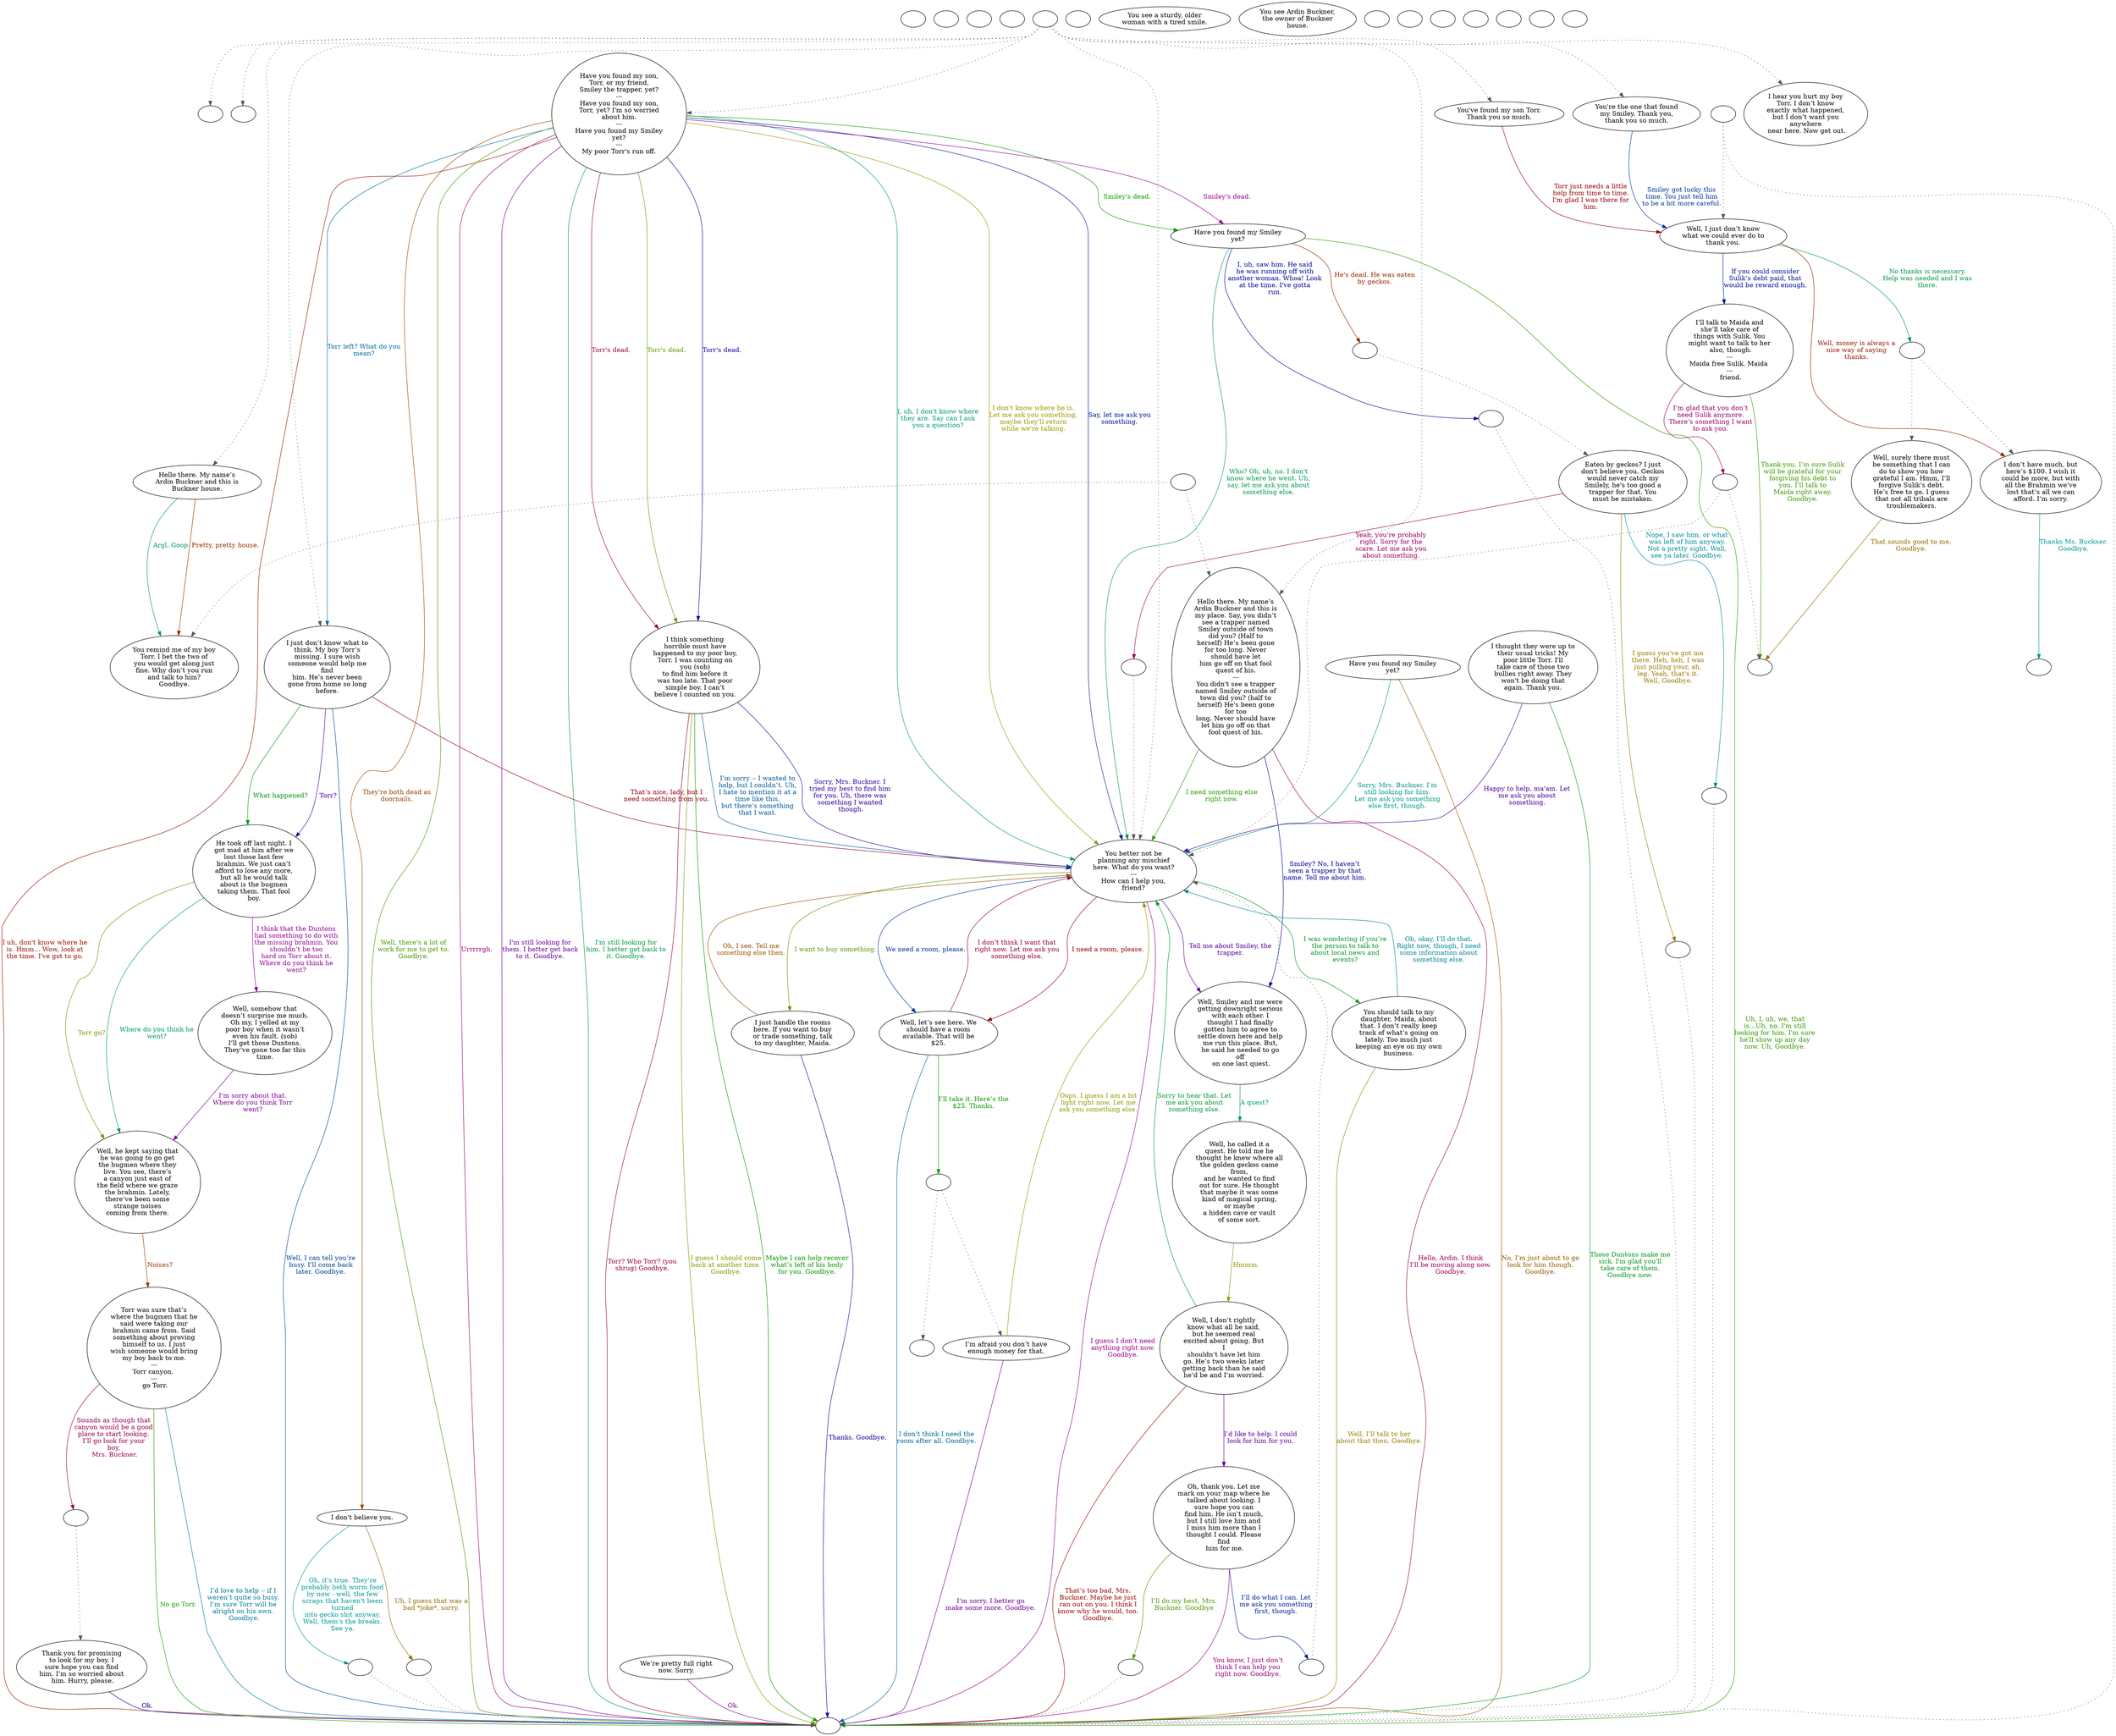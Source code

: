 digraph KCARDIN {
  "checkPartyMembersNearDoor" [style=filled       fillcolor="#FFFFFF"       color="#000000"]
  "checkPartyMembersNearDoor" [label=""]
  "start" [style=filled       fillcolor="#FFFFFF"       color="#000000"]
  "start" [label=""]
  "critter_p_proc" [style=filled       fillcolor="#FFFFFF"       color="#000000"]
  "critter_p_proc" [label=""]
  "pickup_p_proc" [style=filled       fillcolor="#FFFFFF"       color="#000000"]
  "pickup_p_proc" [label=""]
  "talk_p_proc" [style=filled       fillcolor="#FFFFFF"       color="#000000"]
  "talk_p_proc" -> "Node998" [style=dotted color="#555555"]
  "talk_p_proc" -> "Node055" [style=dotted color="#555555"]
  "talk_p_proc" -> "Node003" [style=dotted color="#555555"]
  "talk_p_proc" -> "Node002" [style=dotted color="#555555"]
  "talk_p_proc" -> "Node017" [style=dotted color="#555555"]
  "talk_p_proc" -> "Node52a" [style=dotted color="#555555"]
  "talk_p_proc" -> "Node52b" [style=dotted color="#555555"]
  "talk_p_proc" -> "Node053" [style=dotted color="#555555"]
  "talk_p_proc" -> "Node005" [style=dotted color="#555555"]
  "talk_p_proc" -> "Node007" [style=dotted color="#555555"]
  "talk_p_proc" [label=""]
  "destroy_p_proc" [style=filled       fillcolor="#FFFFFF"       color="#000000"]
  "destroy_p_proc" [label=""]
  "look_at_p_proc" [style=filled       fillcolor="#FFFFFF"       color="#000000"]
  "look_at_p_proc" [label="You see a sturdy, older\nwoman with a tired smile."]
  "description_p_proc" [style=filled       fillcolor="#FFFFFF"       color="#000000"]
  "description_p_proc" [label="You see Ardin Buckner,\nthe owner of Buckner\nhouse."]
  "use_skill_on_p_proc" [style=filled       fillcolor="#FFFFFF"       color="#000000"]
  "use_skill_on_p_proc" [label=""]
  "combat_p_proc" [style=filled       fillcolor="#FFFFFF"       color="#000000"]
  "combat_p_proc" [label=""]
  "damage_p_proc" [style=filled       fillcolor="#FFFFFF"       color="#000000"]
  "damage_p_proc" [label=""]
  "map_enter_p_proc" [style=filled       fillcolor="#FFFFFF"       color="#000000"]
  "map_enter_p_proc" [label=""]
  "push_p_proc" [style=filled       fillcolor="#FFFFFF"       color="#000000"]
  "push_p_proc" [label=""]
  "Node910" [style=filled       fillcolor="#FFFFFF"       color="#000000"]
  "Node910" -> "Node920" [style=dotted color="#555555"]
  "Node910" -> "Node011" [style=dotted color="#555555"]
  "Node910" [label=""]
  "Node920" [style=filled       fillcolor="#FFFFFF"       color="#000000"]
  "Node920" [label=""]
  "Node930" [style=filled       fillcolor="#FFFFFF"       color="#000000"]
  "Node930" [label=""]
  "Node935" [style=filled       fillcolor="#FFFFFF"       color="#000000"]
  "Node935" -> "Node930" [style=dotted color="#555555"]
  "Node935" -> "Node007" [style=dotted color="#555555"]
  "Node935" [label=""]
  "Node940" [style=filled       fillcolor="#FFFFFF"       color="#000000"]
  "Node940" [label=""]
  "Node950" [style=filled       fillcolor="#FFFFFF"       color="#000000"]
  "Node950" -> "Node020" [style=dotted color="#555555"]
  "Node950" [label=""]
  "Node960" [style=filled       fillcolor="#FFFFFF"       color="#000000"]
  "Node960" -> "Node007" [style=dotted color="#555555"]
  "Node960" [label=""]
  "Node970" [style=filled       fillcolor="#FFFFFF"       color="#000000"]
  "Node970" -> "Node999" [style=dotted color="#555555"]
  "Node970" [label=""]
  "Node975" [style=filled       fillcolor="#FFFFFF"       color="#000000"]
  "Node975" -> "Node013" [style=dotted color="#555555"]
  "Node975" -> "Node999" [style=dotted color="#555555"]
  "Node975" [label=""]
  "Node980" [style=filled       fillcolor="#FFFFFF"       color="#000000"]
  "Node980" [label="We’re pretty full right\nnow. Sorry."]
  "Node980" -> "Node999" [label="Ok." color="#880099" fontcolor="#880099"]
  "Node995" [style=filled       fillcolor="#FFFFFF"       color="#000000"]
  "Node995" [label=""]
  "Node996" [style=filled       fillcolor="#FFFFFF"       color="#000000"]
  "Node996" [label=""]
  "Node997" [style=filled       fillcolor="#FFFFFF"       color="#000000"]
  "Node997" -> "Node004" [style=dotted color="#555555"]
  "Node997" -> "Node005" [style=dotted color="#555555"]
  "Node997" [label=""]
  "Node998" [style=filled       fillcolor="#FFFFFF"       color="#000000"]
  "Node998" [label=""]
  "Node999" [style=filled       fillcolor="#FFFFFF"       color="#000000"]
  "Node999" [label=""]
  "Node002" [style=filled       fillcolor="#FFFFFF"       color="#000000"]
  "Node002" [label="I hear you hurt my boy\nTorr. I don’t know\nexactly what happened,\nbut I don’t want you\nanywhere\n near here. Now get out."]
  "Node003" [style=filled       fillcolor="#FFFFFF"       color="#000000"]
  "Node003" [label="Hello there. My name’s\nArdin Buckner and this is\nBuckner house."]
  "Node003" -> "Node004" [label="Argl. Goop" color="#00995C" fontcolor="#00995C"]
  "Node003" -> "Node004" [label="Pretty, pretty house." color="#992F00" fontcolor="#992F00"]
  "Node004" [style=filled       fillcolor="#FFFFFF"       color="#000000"]
  "Node004" [label="You remind me of my boy\nTorr. I bet the two of\nyou would get along just\nfine. Why don’t you run\nand talk to him?\nGoodbye."]
  "Node005" [style=filled       fillcolor="#FFFFFF"       color="#000000"]
  "Node005" [label="Hello there. My name’s\nArdin Buckner and this is\nmy place. Say, you didn’t\nsee a trapper named\nSmiley outside of town\ndid you? (Half to\nherself) He’s been gone\nfor too long. Never\nshould have let\nhim go off on that fool\nquest of his.\n---\nYou didn't see a trapper\nnamed Smiley outside of\ntown did you? (half to\nherself) He's been gone\nfor too\nlong. Never should have\nlet him go off on that\nfool quest of his."]
  "Node005" -> "Node008" [label="Smiley? No, I haven’t\nseen a trapper by that\nname. Tell me about him." color="#020099" fontcolor="#020099"]
  "Node005" -> "Node007" [label="I need something else\nright now." color="#2A9900" fontcolor="#2A9900"]
  "Node005" -> "Node999" [label="Hello, Ardin. I think\nI’ll be moving along now.\nGoodbye." color="#990057" fontcolor="#990057"]
  "Node006" [style=filled       fillcolor="#FFFFFF"       color="#000000"]
  "Node006" [label="You should talk to my\ndaughter, Maida, about\nthat. I don’t really keep\ntrack of what’s going on\nlately. Too much just\nkeeping an eye on my own\nbusiness."]
  "Node006" -> "Node007" [label="Oh, okay, I’ll do that.\nRight now, though, I need\nsome information about\nsomething else." color="#008499" fontcolor="#008499"]
  "Node006" -> "Node999" [label="Well, I’ll talk to her\nabout that then. Goodbye." color="#998200" fontcolor="#998200"]
  "Node007" [style=filled       fillcolor="#FFFFFF"       color="#000000"]
  "Node007" [label="You better not be\nplanning any mischief\nhere. What do you want?\n---\nHow can I help you,\nfriend?"]
  "Node007" -> "Node008" [label="Tell me about Smiley, the\ntrapper." color="#550099" fontcolor="#550099"]
  "Node007" -> "Node006" [label="I was wondering if you’re\nthe person to talk to\nabout local news and\nevents?" color="#009928" fontcolor="#009928"]
  "Node007" -> "Node010" [label="I need a room, please." color="#990004" fontcolor="#990004"]
  "Node007" -> "Node010" [label="We need a room, please." color="#003199" fontcolor="#003199"]
  "Node007" -> "Node009" [label="I want to buy something." color="#5E9900" fontcolor="#5E9900"]
  "Node007" -> "Node999" [label="I guess I don’t need\nanything right now.\nGoodbye." color="#99008A" fontcolor="#99008A"]
  "Node008" [style=filled       fillcolor="#FFFFFF"       color="#000000"]
  "Node008" [label="Well, Smiley and me were\ngetting downright serious\nwith each other. I\nthought I had finally\ngotten him to agree to\nsettle down here and help\nme run this place. But,\nhe said he needed to go\noff\n on one last quest."]
  "Node008" -> "Node023" [label="A quest?" color="#00997B" fontcolor="#00997B"]
  "Node009" [style=filled       fillcolor="#FFFFFF"       color="#000000"]
  "Node009" [label="I just handle the rooms\nhere. If you want to buy\nor trade something, talk\nto my daughter, Maida."]
  "Node009" -> "Node007" [label="Oh, I see. Tell me\nsomething else then." color="#994F00" fontcolor="#994F00"]
  "Node009" -> "Node999" [label="Thanks. Goodbye." color="#220099" fontcolor="#220099"]
  "Node010" [style=filled       fillcolor="#FFFFFF"       color="#000000"]
  "Node010" [label="Well, let’s see here. We\nshould have a room\navailable. That will be\n$25."]
  "Node010" -> "Node910" [label="I’ll take it. Here’s the\n$25. Thanks." color="#0B9900" fontcolor="#0B9900"]
  "Node010" -> "Node007" [label="I don’t think I want that\nright now. Let me ask you\nsomething else." color="#990037" fontcolor="#990037"]
  "Node010" -> "Node999" [label="I don’t think I need the\nroom after all. Goodbye." color="#006499" fontcolor="#006499"]
  "Node011" [style=filled       fillcolor="#FFFFFF"       color="#000000"]
  "Node011" [label="I’m afraid you don’t have\nenough money for that."]
  "Node011" -> "Node007" [label="Oops. I guess I am a bit\nlight right now. Let me\nask you something else." color="#919900" fontcolor="#919900"]
  "Node011" -> "Node999" [label="I’m sorry. I better go\nmake some more. Goodbye." color="#750099" fontcolor="#750099"]
  "Node013" [style=filled       fillcolor="#FFFFFF"       color="#000000"]
  "Node013" [label="Well, I just don’t know\nwhat we could ever do to\nthank you."]
  "Node013" -> "Node13a" [label="No thanks is necessary.\nHelp was needed and I was\nthere." color="#009948" fontcolor="#009948"]
  "Node013" -> "Node015" [label="Well, money is always a\nnice way of saying\nthanks." color="#991B00" fontcolor="#991B00"]
  "Node013" -> "Node014" [label="If you could consider\nSulik’s debt paid, that\nwould be reward enough." color="#001199" fontcolor="#001199"]
  "Node13a" [style=filled       fillcolor="#FFFFFF"       color="#000000"]
  "Node13a" -> "Node016" [style=dotted color="#555555"]
  "Node13a" -> "Node015" [style=dotted color="#555555"]
  "Node13a" [label=""]
  "Node014" [style=filled       fillcolor="#FFFFFF"       color="#000000"]
  "Node014" [label="I’ll talk to Maida and\nshe’ll take care of\nthings with Sulik. You\nmight want to talk to her\n also, though.\n---\nMaida free Sulik. Maida \n---\n friend."]
  "Node014" -> "Node930" [label="Thank-you. I’m sure Sulik\nwill be grateful for your\nforgiving his debt to\nyou. I’ll talk to\nMaida right away.\nGoodbye." color="#3E9900" fontcolor="#3E9900"]
  "Node014" -> "Node935" [label="I’m glad that you don’t\nneed Sulik anymore.\nThere’s something I want\nto ask you." color="#99006B" fontcolor="#99006B"]
  "Node015" [style=filled       fillcolor="#FFFFFF"       color="#000000"]
  "Node015" [label="I don’t have much, but\nhere’s $100. I wish it\ncould be more, but with\nall the Brahmin we’ve\nlost that’s all we can\nafford. I’m sorry."]
  "Node015" -> "Node940" [label="Thanks Ms. Buckner.\nGoodbye." color="#009799" fontcolor="#009799"]
  "Node016" [style=filled       fillcolor="#FFFFFF"       color="#000000"]
  "Node016" [label="Well, surely there must\nbe something that I can\ndo to show you how\ngrateful I am. Hmm, I’ll\nforgive Sulik’s debt.\nHe’s free to go. I guess\nthat not all tribals are\ntroublemakers."]
  "Node016" -> "Node930" [label="That sounds good to me.\nGoodbye." color="#996E00" fontcolor="#996E00"]
  "Node017" [style=filled       fillcolor="#FFFFFF"       color="#000000"]
  "Node017" [label="I just don’t know what to\nthink. My boy Torr’s\nmissing. I sure wish\nsomeone would help me\nfind\nhim. He’s never been\ngone from home so long\nbefore."]
  "Node017" -> "Node018" [label="Torr?" color="#420099" fontcolor="#420099"]
  "Node017" -> "Node018" [label="What happened?" color="#009915" fontcolor="#009915"]
  "Node017" -> "Node007" [label="That’s nice, lady, but I\nneed something from you." color="#990018" fontcolor="#990018"]
  "Node017" -> "Node999" [label="Well, I can tell you’re\nbusy. I’ll come back\nlater. Goodbye." color="#004499" fontcolor="#004499"]
  "Node018" [style=filled       fillcolor="#FFFFFF"       color="#000000"]
  "Node018" [label="He took off last night. I\ngot mad at him after we\nlost those last few\nbrahmin. We just can’t\nafford to lose any more,\nbut all he would talk\nabout is the bugmen\ntaking them. That fool\nboy."]
  "Node018" -> "Node019" [label="Torr go?" color="#719900" fontcolor="#719900"]
  "Node018" -> "Node028" [label="I think that the Duntons\nhad something to do with\nthe missing brahmin. You\nshouldn’t be too\nhard on Torr about it.\nWhere do you think he\nwent?" color="#940099" fontcolor="#940099"]
  "Node018" -> "Node019" [label="Where do you think he\nwent?" color="#009968" fontcolor="#009968"]
  "Node019" [style=filled       fillcolor="#FFFFFF"       color="#000000"]
  "Node019" [label="Well, he kept saying that\nhe was going to go get\nthe bugmen where they\nlive. You see, there’s\na canyon just east of\nthe field where we graze\nthe brahmin. Lately,\nthere’ve been some\nstrange noises\n coming from there. "]
  "Node019" -> "Node022" [label="Noises?" color="#993B00" fontcolor="#993B00"]
  "Node020" [style=filled       fillcolor="#FFFFFF"       color="#000000"]
  "Node020" [label="Thank you for promising\nto look for my boy. I\nsure hope you can find\nhim. I’m so worried about\n him. Hurry, please."]
  "Node020" -> "Node999" [label="Ok." color="#0E0099" fontcolor="#0E0099"]
  "Node022" [style=filled       fillcolor="#FFFFFF"       color="#000000"]
  "Node022" [label="Torr was sure that’s\nwhere the bugmen that he\nsaid were taking our\nbrahmin came from. Said\nsomething about proving\nhimself to us. I just\nwish someone would bring\nmy boy back to me.\n---\nTorr canyon. \n---\n go Torr."]
  "Node022" -> "Node999" [label="No go Torr." color="#1E9900" fontcolor="#1E9900"]
  "Node022" -> "Node950" [label="Sounds as though that\ncanyon would be a good\nplace to start looking.\nI’ll go look for your\nboy,\n Mrs. Buckner." color="#99004B" fontcolor="#99004B"]
  "Node022" -> "Node999" [label="I’d love to help -- if I\nweren’t quite so busy.\nI’m sure Torr will be\nalright on his own.\n Goodbye." color="#007899" fontcolor="#007899"]
  "Node023" [style=filled       fillcolor="#FFFFFF"       color="#000000"]
  "Node023" [label="Well, he called it a\nquest. He told me he\nthought he knew where all\nthe golden geckos came\nfrom,\nand he wanted to find\nout for sure. He thought\nthat maybe it was some\nkind of magical spring,\nor maybe\na hidden cave or vault\nof some sort."]
  "Node023" -> "Node024" [label="Hmmm." color="#998E00" fontcolor="#998E00"]
  "Node024" [style=filled       fillcolor="#FFFFFF"       color="#000000"]
  "Node024" [label="Well, I don’t rightly\nknow what all he said,\nbut he seemed real\nexcited about going. But\nI\nshouldn’t have let him\ngo. He’s two weeks later\ngetting back than he said\nhe’d be and I’m worried."]
  "Node024" -> "Node025" [label="I’d like to help. I could\nlook for him for you." color="#610099" fontcolor="#610099"]
  "Node024" -> "Node007" [label="Sorry to hear that. Let\nme ask you about\nsomething else." color="#009934" fontcolor="#009934"]
  "Node024" -> "Node999" [label="That’s too bad, Mrs.\nBuckner. Maybe he just\nran out on you. I think I\nknow why he would, too.\n Goodbye. " color="#990800" fontcolor="#990800"]
  "Node025" [style=filled       fillcolor="#FFFFFF"       color="#000000"]
  "Node025" [label="Oh, thank you. Let me\nmark on your map where he\ntalked about looking. I\nsure hope you can\nfind him. He isn’t much,\nbut I still love him and\nI miss him more than I\nthought I could. Please\nfind\n him for me."]
  "Node025" -> "Node960" [label="I’ll do what I can. Let\nme ask you something\nfirst, though." color="#002599" fontcolor="#002599"]
  "Node025" -> "Node970" [label="I’ll do my best, Mrs.\nBuckner. Goodbye" color="#519900" fontcolor="#519900"]
  "Node025" -> "Node999" [label="You know, I just don’t\nthink I can help you\nright now. Goodbye." color="#99007E" fontcolor="#99007E"]
  "Node026" [style=filled       fillcolor="#FFFFFF"       color="#000000"]
  "Node026" [label="Have you found my Smiley\nyet?"]
  "Node026" -> "Node007" [label="Sorry, Mrs. Buckner. I’m\nstill looking for him.\nLet me ask you something\nelse first, though." color="#009987" fontcolor="#009987"]
  "Node026" -> "Node999" [label="No, I’m just about to go\nlook for him though.\nGoodbye." color="#995B00" fontcolor="#995B00"]
  "Node027" [style=filled       fillcolor="#FFFFFF"       color="#000000"]
  "Node027" [label="I think something\nhorrible must have\nhappened to my poor boy,\nTorr. I was counting on\nyou (sob)\nto find him before it\nwas too late. That poor\nsimple boy. I can’t\nbelieve I counted on you."]
  "Node027" -> "Node007" [label="Sorry, Mrs. Buckner. I\ntried my best to find him\nfor you. Uh, there was\nsomething I wanted\n though." color="#2E0099" fontcolor="#2E0099"]
  "Node027" -> "Node999" [label="Maybe I can help recover\nwhat’s left of his body\nfor you. Goodbye." color="#009901" fontcolor="#009901"]
  "Node027" -> "Node999" [label="Torr? Who Torr? (you\nshrug) Goodbye." color="#99002B" fontcolor="#99002B"]
  "Node027" -> "Node007" [label="I’m sorry -- I wanted to\nhelp, but I couldn’t. Uh,\nI hate to mention it at a\ntime like this,\nbut there’s something\nthat I want." color="#005899" fontcolor="#005899"]
  "Node027" -> "Node999" [label="I guess I should come\nback at another time.\nGoodbye." color="#859900" fontcolor="#859900"]
  "Node028" [style=filled       fillcolor="#FFFFFF"       color="#000000"]
  "Node028" [label="Well, somehow that\ndoesn’t surprise me much.\nOh my, I yelled at my\npoor boy when it wasn’t\neven his fault. (sob)\nI’ll get those Duntons.\nThey’ve gone too far this\ntime."]
  "Node028" -> "Node019" [label="I’m sorry about that.\nWhere do you think Torr\nwent?" color="#810099" fontcolor="#810099"]
  "Node029" [style=filled       fillcolor="#FFFFFF"       color="#000000"]
  "Node029" [label="Have you found my Smiley\nyet?"]
  "Node029" -> "Node007" [label="Who? Oh, uh, no. I don't\nknow where he went. Uh,\nsay, let me ask you about\nsomething else." color="#009954" fontcolor="#009954"]
  "Node029" -> "Node040" [label="He's dead. He was eaten\nby geckos." color="#992700" fontcolor="#992700"]
  "Node029" -> "Node041" [label="I, uh, saw him. He said\nhe was running off with\nanother woman. Whoa! Look\nat the time. I've gotta\nrun." color="#000599" fontcolor="#000599"]
  "Node029" -> "Node999" [label="Uh, I, uh, we, that\nis...Uh, no. I'm still\nlooking for him. I'm sure\nhe'll show up any day\nnow. Uh, Goodbye." color="#329900" fontcolor="#329900"]
  "Node030" [style=filled       fillcolor="#FFFFFF"       color="#000000"]
  "Node030" [label="Eaten by geckos? I just\ndon't believe you. Geckos\nwould never catch my\nSmilely, he's too good a\ntrapper for that. You\nmust be mistaken."]
  "Node030" -> "Node042" [label="Yeah, you're probably\nright. Sorry for the\nscare. Let me ask you\nabout something." color="#99005E" fontcolor="#99005E"]
  "Node030" -> "Node043" [label="Nope, I saw him, or what\nwas left of him anyway.\nNot a pretty sight. Well,\nsee ya later. Goodbye." color="#008B99" fontcolor="#008B99"]
  "Node030" -> "Node044" [label="I guess you've got me\nthere. Heh, heh, I was\njust pulling your, ah,\nleg. Yeah, that's it.\nWell, Goodbye." color="#997A00" fontcolor="#997A00"]
  "Node031" [style=filled       fillcolor="#FFFFFF"       color="#000000"]
  "Node031" [label="I thought they were up to\ntheir usual tricks! My\npoor little Torr. I'll\ntake care of those two\nbullies right away. They\nwon't be doing that\nagain. Thank you."]
  "Node031" -> "Node007" [label="Happy to help, ma'am. Let\nme ask you about\nsomething." color="#4E0099" fontcolor="#4E0099"]
  "Node031" -> "Node999" [label="Those Duntons make me\nsick. I'm glad you'll\ntake care of them.\nGoodbye now." color="#009921" fontcolor="#009921"]
  "Node038" [style=filled       fillcolor="#FFFFFF"       color="#000000"]
  "Node038" -> "Node999" [style=dotted color="#555555"]
  "Node038" [label=""]
  "Node039" [style=filled       fillcolor="#FFFFFF"       color="#000000"]
  "Node039" -> "Node999" [style=dotted color="#555555"]
  "Node039" [label=""]
  "Node040" [style=filled       fillcolor="#FFFFFF"       color="#000000"]
  "Node040" -> "Node030" [style=dotted color="#555555"]
  "Node040" [label=""]
  "Node041" [style=filled       fillcolor="#FFFFFF"       color="#000000"]
  "Node041" -> "Node999" [style=dotted color="#555555"]
  "Node041" [label=""]
  "Node042" [style=filled       fillcolor="#FFFFFF"       color="#000000"]
  "Node042" -> "Node007" [style=dotted color="#555555"]
  "Node042" [label=""]
  "Node043" [style=filled       fillcolor="#FFFFFF"       color="#000000"]
  "Node043" -> "Node999" [style=dotted color="#555555"]
  "Node043" [label=""]
  "Node044" [style=filled       fillcolor="#FFFFFF"       color="#000000"]
  "Node044" -> "Node999" [style=dotted color="#555555"]
  "Node044" [label=""]
  "Node52a" [style=filled       fillcolor="#FFFFFF"       color="#000000"]
  "Node52a" [label="You've found my son Torr.\nThank you so much."]
  "Node52a" -> "Node013" [label="Torr just needs a little\nhelp from time to time.\nI'm glad I was there for\nhim." color="#99000C" fontcolor="#99000C"]
  "Node52b" [style=filled       fillcolor="#FFFFFF"       color="#000000"]
  "Node52b" [label="You're the one that found\nmy Smiley. Thank you,\nthank you so much."]
  "Node52b" -> "Node013" [label="Smiley got lucky this\ntime. You just tell him\nto be a bit more careful." color="#003899" fontcolor="#003899"]
  "Node053" [style=filled       fillcolor="#FFFFFF"       color="#000000"]
  "Node053" [label="Have you found my son,\nTorr, or my friend,\nSmiley the trapper, yet?\n---\nHave you found my son,\nTorr, yet? I'm so worried\nabout him.\n---\nHave you found my Smiley\nyet?\n---\nMy poor Torr's run off."]
  "Node053" -> "Node027" [label="Torr's dead." color="#659900" fontcolor="#659900"]
  "Node053" -> "Node029" [label="Smiley's dead." color="#990092" fontcolor="#990092"]
  "Node053" -> "Node007" [label="I, uh, I don't know where\nthey are. Say can I ask\nyou a question?" color="#009974" fontcolor="#009974"]
  "Node053" -> "Node054" [label="They're both dead as\ndoornails." color="#994700" fontcolor="#994700"]
  "Node053" -> "Node027" [label="Torr's dead." color="#1A0099" fontcolor="#1A0099"]
  "Node053" -> "Node029" [label="Smiley's dead." color="#129900" fontcolor="#129900"]
  "Node053" -> "Node027" [label="Torr's dead." color="#99003F" fontcolor="#99003F"]
  "Node053" -> "Node017" [label="Torr left? What do you\nmean?" color="#006B99" fontcolor="#006B99"]
  "Node053" -> "Node007" [label="I don't know where he is.\nLet me ask you something,\nmaybe they'll return\nwhile we're talking." color="#989900" fontcolor="#989900"]
  "Node053" -> "Node999" [label="I'm still looking for\nthem. I better get back\nto it. Goodbye." color="#6D0099" fontcolor="#6D0099"]
  "Node053" -> "Node999" [label="I'm still looking for\nhim. I better get back to\nit. Goodbye." color="#009941" fontcolor="#009941"]
  "Node053" -> "Node999" [label="I uh, don't know where he\nis. Hmm... Wow, look at\nthe time. I've got to go." color="#991400" fontcolor="#991400"]
  "Node053" -> "Node007" [label="Say, let me ask you\nsomething." color="#001999" fontcolor="#001999"]
  "Node053" -> "Node999" [label="Well, there's a lot of\nwork for me to get to.\nGoodbye." color="#459900" fontcolor="#459900"]
  "Node053" -> "Node999" [label="Urrrrrgh." color="#990072" fontcolor="#990072"]
  "Node054" [style=filled       fillcolor="#FFFFFF"       color="#000000"]
  "Node054" [label="I don't believe you."]
  "Node054" -> "Node038" [label="Oh, it's true. They're\nprobably both worm food\nby now - well, the few\nscraps that haven't been\nturned\ninto gecko shit anyway.\nWell, them's the breaks.\nSee ya." color="#009993" fontcolor="#009993"]
  "Node054" -> "Node039" [label="Uh, I guess that was a\nbad *joke*, sorry." color="#996700" fontcolor="#996700"]
  "Node055" [style=filled       fillcolor="#FFFFFF"       color="#000000"]
  "Node055" [label=""]
}